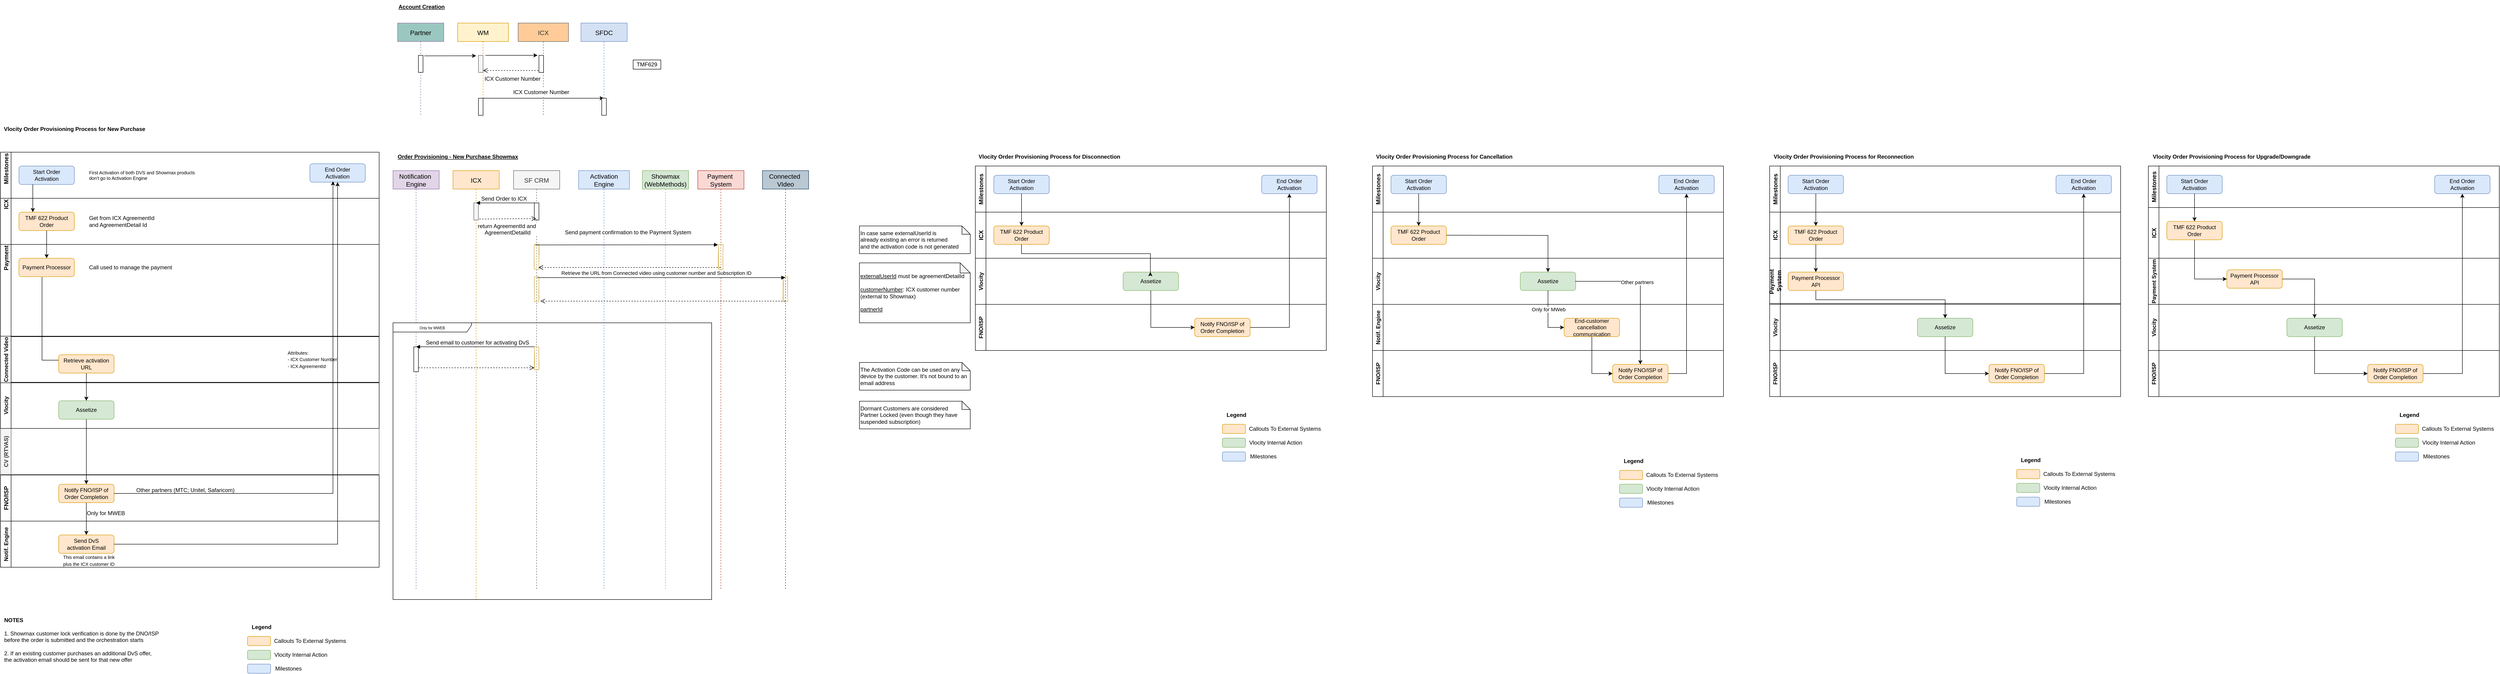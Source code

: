 <mxfile version="24.2.5" type="github">
  <diagram id="Wt03A1QVqHS0TchT8up-" name="FNO/ISP">
    <mxGraphModel dx="1434" dy="1914" grid="1" gridSize="10" guides="1" tooltips="1" connect="1" arrows="1" fold="1" page="1" pageScale="1" pageWidth="850" pageHeight="1100" math="0" shadow="0">
      <root>
        <mxCell id="0" />
        <mxCell id="1" parent="0" />
        <mxCell id="ImYPXqdBey5uovIYEP7U-185" value="Notification &#xa;Engine" style="shape=umlLifeline;perimeter=lifelinePerimeter;container=1;collapsible=0;recursiveResize=0;rounded=0;shadow=0;strokeWidth=1;fontSize=14;fillColor=#e1d5e7;strokeColor=#9673a6;" parent="1" vertex="1">
          <mxGeometry x="930" y="150" width="100" height="910" as="geometry" />
        </mxCell>
        <mxCell id="ImYPXqdBey5uovIYEP7U-186" value="" style="points=[];perimeter=orthogonalPerimeter;rounded=0;shadow=0;strokeWidth=1;fontSize=14;fillColor=default;strokeColor=default;sketch=0;" parent="ImYPXqdBey5uovIYEP7U-185" vertex="1">
          <mxGeometry x="45" y="382" width="10" height="54" as="geometry" />
        </mxCell>
        <mxCell id="ImYPXqdBey5uovIYEP7U-188" value="CV (RTVAS)" style="swimlane;horizontal=0;fillColor=#f5f5f5;strokeColor=#666666;fontColor=#333333;" parent="1" vertex="1">
          <mxGeometry x="80" y="709" width="820" height="100" as="geometry" />
        </mxCell>
        <mxCell id="ImYPXqdBey5uovIYEP7U-255" value="Vlocity" style="swimlane;horizontal=0;container=0;" parent="ImYPXqdBey5uovIYEP7U-188" vertex="1">
          <mxGeometry y="-100" width="820" height="100" as="geometry" />
        </mxCell>
        <mxCell id="ImYPXqdBey5uovIYEP7U-197" value="&lt;div style=&quot;font-size: 12px&quot; align=&quot;left&quot;&gt;&lt;font style=&quot;font-size: 12px&quot;&gt;&lt;b&gt;NOTES&lt;/b&gt;&lt;/font&gt;&lt;/div&gt;&lt;div style=&quot;font-size: 12px&quot; align=&quot;left&quot;&gt;&lt;font style=&quot;font-size: 12px&quot;&gt;&lt;br&gt;&lt;/font&gt;&lt;/div&gt;&lt;div style=&quot;font-size: 12px&quot; align=&quot;left&quot;&gt;&lt;font style=&quot;font-size: 12px&quot;&gt;1. Showmax customer lock verification is done by the DNO/ISP&lt;/font&gt;&lt;/div&gt;&lt;div style=&quot;font-size: 12px&quot; align=&quot;left&quot;&gt;&lt;span style=&quot;text-align: center&quot;&gt;before the order is submitted and the orchestration starts&lt;/span&gt;&lt;/div&gt;&lt;div style=&quot;font-size: 12px&quot; align=&quot;left&quot;&gt;&lt;span style=&quot;text-align: center&quot;&gt;&lt;br&gt;&lt;/span&gt;&lt;/div&gt;&lt;div style=&quot;font-size: 12px&quot; align=&quot;left&quot;&gt;&lt;span style=&quot;text-align: center&quot;&gt;2. If an existing customer purchases an additional DvS offer,&amp;nbsp;&lt;/span&gt;&lt;/div&gt;&lt;div style=&quot;font-size: 12px&quot; align=&quot;left&quot;&gt;&lt;span style=&quot;text-align: center&quot;&gt;the activation email should be sent for that new offer&lt;/span&gt;&lt;/div&gt;&lt;div style=&quot;font-size: 12px&quot; align=&quot;left&quot;&gt;&lt;font style=&quot;font-size: 12px&quot;&gt;&lt;br&gt;&lt;/font&gt;&lt;/div&gt;" style="text;html=1;resizable=0;autosize=1;align=center;verticalAlign=middle;points=[];fillColor=none;strokeColor=none;rounded=0;dashed=1;fontSize=10;" parent="1" vertex="1">
          <mxGeometry x="80" y="1125" width="350" height="100" as="geometry" />
        </mxCell>
        <mxCell id="ImYPXqdBey5uovIYEP7U-198" value="" style="group" parent="1" connectable="0" vertex="1">
          <mxGeometry x="615" y="1130" width="225" height="110" as="geometry" />
        </mxCell>
        <mxCell id="ImYPXqdBey5uovIYEP7U-199" value="" style="group" parent="ImYPXqdBey5uovIYEP7U-198" connectable="0" vertex="1">
          <mxGeometry width="225" height="80" as="geometry" />
        </mxCell>
        <mxCell id="ImYPXqdBey5uovIYEP7U-200" value="" style="group" parent="ImYPXqdBey5uovIYEP7U-199" connectable="0" vertex="1">
          <mxGeometry y="30" width="225" height="50" as="geometry" />
        </mxCell>
        <mxCell id="ImYPXqdBey5uovIYEP7U-201" value="" style="rounded=1;whiteSpace=wrap;html=1;fillColor=#ffe6cc;strokeColor=#d79b00;" parent="ImYPXqdBey5uovIYEP7U-200" vertex="1">
          <mxGeometry width="50" height="20" as="geometry" />
        </mxCell>
        <mxCell id="ImYPXqdBey5uovIYEP7U-202" value="Callouts To External Systems" style="text;html=1;align=center;verticalAlign=middle;resizable=0;points=[];autosize=1;strokeColor=none;" parent="ImYPXqdBey5uovIYEP7U-200" vertex="1">
          <mxGeometry x="50" width="170" height="20" as="geometry" />
        </mxCell>
        <mxCell id="ImYPXqdBey5uovIYEP7U-203" value="" style="rounded=1;whiteSpace=wrap;html=1;fillColor=#d5e8d4;strokeColor=#82b366;" parent="ImYPXqdBey5uovIYEP7U-200" vertex="1">
          <mxGeometry y="30" width="50" height="20" as="geometry" />
        </mxCell>
        <mxCell id="ImYPXqdBey5uovIYEP7U-204" value="Vlocity Internal Action" style="text;html=1;align=center;verticalAlign=middle;resizable=0;points=[];autosize=1;strokeColor=none;" parent="ImYPXqdBey5uovIYEP7U-200" vertex="1">
          <mxGeometry x="50" y="30" width="130" height="20" as="geometry" />
        </mxCell>
        <mxCell id="ImYPXqdBey5uovIYEP7U-205" value="&lt;b&gt;Legend&lt;/b&gt;" style="text;html=1;align=center;verticalAlign=middle;resizable=0;points=[];autosize=1;strokeColor=none;" parent="ImYPXqdBey5uovIYEP7U-199" vertex="1">
          <mxGeometry width="60" height="20" as="geometry" />
        </mxCell>
        <mxCell id="ImYPXqdBey5uovIYEP7U-206" value="" style="rounded=1;whiteSpace=wrap;html=1;fillColor=#dae8fc;strokeColor=#6c8ebf;" parent="ImYPXqdBey5uovIYEP7U-198" vertex="1">
          <mxGeometry y="90" width="50" height="20" as="geometry" />
        </mxCell>
        <mxCell id="ImYPXqdBey5uovIYEP7U-207" value="Milestones" style="text;html=1;align=left;verticalAlign=middle;resizable=0;points=[];autosize=1;strokeColor=none;" parent="ImYPXqdBey5uovIYEP7U-198" vertex="1">
          <mxGeometry x="57.5" y="90" width="70" height="20" as="geometry" />
        </mxCell>
        <mxCell id="ImYPXqdBey5uovIYEP7U-208" value="&lt;b&gt;Vlocity Order Provisioning Process&lt;/b&gt; &lt;b&gt;for New Purchase&lt;/b&gt;" style="text;html=1;align=center;verticalAlign=middle;resizable=0;points=[];autosize=1;strokeColor=none;" parent="1" vertex="1">
          <mxGeometry x="80" y="50" width="320" height="20" as="geometry" />
        </mxCell>
        <mxCell id="ImYPXqdBey5uovIYEP7U-209" value="Milestones" style="swimlane;horizontal=0;fontSize=13;align=right;" parent="1" vertex="1">
          <mxGeometry x="80" y="110" width="820" height="400" as="geometry">
            <mxRectangle x="40" y="40" width="30" height="90" as="alternateBounds" />
          </mxGeometry>
        </mxCell>
        <mxCell id="ImYPXqdBey5uovIYEP7U-210" value="Start Order &lt;br&gt;Activation" style="rounded=1;whiteSpace=wrap;html=1;fillColor=#dae8fc;strokeColor=#6c8ebf;" parent="ImYPXqdBey5uovIYEP7U-209" vertex="1">
          <mxGeometry x="40" y="30" width="120" height="40" as="geometry" />
        </mxCell>
        <mxCell id="ImYPXqdBey5uovIYEP7U-211" value="End Order &lt;br&gt;Activation" style="rounded=1;whiteSpace=wrap;html=1;fillColor=#dae8fc;strokeColor=#6c8ebf;" parent="ImYPXqdBey5uovIYEP7U-209" vertex="1">
          <mxGeometry x="670" y="25" width="120" height="40" as="geometry" />
        </mxCell>
        <mxCell id="ImYPXqdBey5uovIYEP7U-212" value="&lt;div&gt;First Activation of both DVS and Showmax products&amp;nbsp;&lt;/div&gt;&lt;div&gt;don&#39;t go to Activation Engine&lt;/div&gt;" style="text;html=1;resizable=0;autosize=1;align=left;verticalAlign=middle;points=[];fillColor=none;strokeColor=none;rounded=0;fontSize=10;" parent="ImYPXqdBey5uovIYEP7U-209" vertex="1">
          <mxGeometry x="190" y="35" width="250" height="30" as="geometry" />
        </mxCell>
        <mxCell id="ImYPXqdBey5uovIYEP7U-192" value="ICX" style="swimlane;horizontal=0;fontSize=13;align=right;" parent="ImYPXqdBey5uovIYEP7U-209" vertex="1">
          <mxGeometry y="100" width="820" height="300" as="geometry">
            <mxRectangle x="40" y="40" width="30" height="90" as="alternateBounds" />
          </mxGeometry>
        </mxCell>
        <mxCell id="D_8uV8o0fvDKdxCETtGj-4" style="edgeStyle=orthogonalEdgeStyle;rounded=0;orthogonalLoop=1;jettySize=auto;html=1;exitX=0.5;exitY=1;exitDx=0;exitDy=0;entryX=0.5;entryY=0;entryDx=0;entryDy=0;" edge="1" parent="ImYPXqdBey5uovIYEP7U-192" source="ImYPXqdBey5uovIYEP7U-193" target="D_8uV8o0fvDKdxCETtGj-2">
          <mxGeometry relative="1" as="geometry" />
        </mxCell>
        <mxCell id="ImYPXqdBey5uovIYEP7U-193" value="TMF 622 Product Order" style="rounded=1;whiteSpace=wrap;html=1;fillColor=#ffe6cc;strokeColor=#d79b00;" parent="ImYPXqdBey5uovIYEP7U-192" vertex="1">
          <mxGeometry x="40" y="30" width="120" height="40" as="geometry" />
        </mxCell>
        <mxCell id="ImYPXqdBey5uovIYEP7U-194" value="Get from ICX AgreementId&lt;br&gt;and AgreementDetail Id&lt;br&gt;" style="text;html=1;align=left;verticalAlign=middle;resizable=0;points=[];autosize=1;strokeColor=none;fillColor=none;" parent="ImYPXqdBey5uovIYEP7U-192" vertex="1">
          <mxGeometry x="190" y="35" width="160" height="30" as="geometry" />
        </mxCell>
        <mxCell id="D_8uV8o0fvDKdxCETtGj-1" value="Payment" style="swimlane;horizontal=0;fontSize=13;align=right;" vertex="1" parent="ImYPXqdBey5uovIYEP7U-192">
          <mxGeometry y="100" width="820" height="200" as="geometry">
            <mxRectangle x="40" y="40" width="30" height="90" as="alternateBounds" />
          </mxGeometry>
        </mxCell>
        <mxCell id="D_8uV8o0fvDKdxCETtGj-2" value="Payment Processor" style="rounded=1;whiteSpace=wrap;html=1;fillColor=#ffe6cc;strokeColor=#d79b00;" vertex="1" parent="D_8uV8o0fvDKdxCETtGj-1">
          <mxGeometry x="40" y="30" width="120" height="40" as="geometry" />
        </mxCell>
        <mxCell id="D_8uV8o0fvDKdxCETtGj-3" value="Call used to manage the payment&amp;nbsp;" style="text;html=1;align=left;verticalAlign=middle;resizable=0;points=[];autosize=1;strokeColor=none;fillColor=none;" vertex="1" parent="D_8uV8o0fvDKdxCETtGj-1">
          <mxGeometry x="190" y="35" width="210" height="30" as="geometry" />
        </mxCell>
        <mxCell id="ImYPXqdBey5uovIYEP7U-248" style="edgeStyle=orthogonalEdgeStyle;rounded=0;orthogonalLoop=1;jettySize=auto;html=1;exitX=0.25;exitY=1;exitDx=0;exitDy=0;entryX=0.25;entryY=0;entryDx=0;entryDy=0;" parent="ImYPXqdBey5uovIYEP7U-209" source="ImYPXqdBey5uovIYEP7U-210" target="ImYPXqdBey5uovIYEP7U-193" edge="1">
          <mxGeometry relative="1" as="geometry">
            <mxPoint x="100" y="350" as="targetPoint" />
            <mxPoint x="100" y="170" as="sourcePoint" />
          </mxGeometry>
        </mxCell>
        <mxCell id="ImYPXqdBey5uovIYEP7U-213" value="ICX" style="shape=umlLifeline;perimeter=lifelinePerimeter;container=1;collapsible=0;recursiveResize=0;rounded=0;shadow=0;strokeWidth=1;fontSize=14;fillColor=#ffe6cc;strokeColor=#d79b00;" parent="1" vertex="1">
          <mxGeometry x="1060" y="150" width="100" height="930" as="geometry" />
        </mxCell>
        <mxCell id="D_8uV8o0fvDKdxCETtGj-38" value="&lt;font style=&quot;font-size: 8px;&quot;&gt;Only for MWEB&lt;/font&gt;" style="shape=umlFrame;whiteSpace=wrap;html=1;width=170;height=20;" vertex="1" parent="ImYPXqdBey5uovIYEP7U-213">
          <mxGeometry x="-130" y="330" width="690" height="600" as="geometry" />
        </mxCell>
        <mxCell id="ImYPXqdBey5uovIYEP7U-223" value="&lt;b&gt;&lt;u&gt;Order Provisioning - New Purchase Showmax&lt;/u&gt;&lt;/b&gt;" style="text;html=1;align=center;verticalAlign=middle;resizable=0;points=[];autosize=1;strokeColor=none;fillColor=none;" parent="1" vertex="1">
          <mxGeometry x="930" y="110" width="280" height="20" as="geometry" />
        </mxCell>
        <mxCell id="ImYPXqdBey5uovIYEP7U-224" value="SF CRM" style="shape=umlLifeline;perimeter=lifelinePerimeter;container=1;collapsible=0;recursiveResize=0;rounded=0;shadow=0;strokeWidth=1;fontSize=14;fillColor=#f5f5f5;strokeColor=#666666;fontColor=#333333;" parent="1" vertex="1">
          <mxGeometry x="1191" y="150" width="100" height="910" as="geometry" />
        </mxCell>
        <mxCell id="ImYPXqdBey5uovIYEP7U-227" value="" style="points=[];perimeter=orthogonalPerimeter;rounded=0;shadow=0;strokeWidth=1;fontSize=14;fillColor=#f5f5f5;strokeColor=#666666;fontColor=#333333;" parent="ImYPXqdBey5uovIYEP7U-224" vertex="1">
          <mxGeometry x="-86" y="70" width="10" height="37" as="geometry" />
        </mxCell>
        <mxCell id="ImYPXqdBey5uovIYEP7U-228" value="" style="points=[];perimeter=orthogonalPerimeter;rounded=0;shadow=0;strokeWidth=1;fontSize=14;" parent="ImYPXqdBey5uovIYEP7U-224" vertex="1">
          <mxGeometry x="45" y="70" width="10" height="37" as="geometry" />
        </mxCell>
        <mxCell id="ImYPXqdBey5uovIYEP7U-229" value="Send Order to ICX" style="verticalAlign=bottom;endArrow=block;shadow=0;strokeWidth=1;fontSize=12;exitX=0.5;exitY=0;exitDx=0;exitDy=0;exitPerimeter=0;" parent="ImYPXqdBey5uovIYEP7U-224" source="ImYPXqdBey5uovIYEP7U-228" edge="1">
          <mxGeometry x="0.078" relative="1" as="geometry">
            <mxPoint x="-1112" y="553" as="sourcePoint" />
            <mxPoint x="-81" y="70" as="targetPoint" />
            <mxPoint as="offset" />
          </mxGeometry>
        </mxCell>
        <mxCell id="ImYPXqdBey5uovIYEP7U-230" value="return AgreementId and &#xa;AgreementDetailId" style="verticalAlign=bottom;endArrow=open;dashed=1;endSize=8;shadow=0;strokeWidth=1;fontSize=12;exitX=1.2;exitY=0.944;exitDx=0;exitDy=0;exitPerimeter=0;" parent="ImYPXqdBey5uovIYEP7U-224" source="ImYPXqdBey5uovIYEP7U-227" edge="1">
          <mxGeometry x="-0.009" y="-39" relative="1" as="geometry">
            <mxPoint x="49" y="104" as="targetPoint" />
            <mxPoint x="-1052" y="573" as="sourcePoint" />
            <mxPoint as="offset" />
          </mxGeometry>
        </mxCell>
        <mxCell id="ImYPXqdBey5uovIYEP7U-231" value="" style="points=[];perimeter=orthogonalPerimeter;rounded=0;shadow=0;strokeWidth=1;fontSize=14;sketch=1;fillColor=#fff2cc;strokeColor=#d6b656;" parent="ImYPXqdBey5uovIYEP7U-224" vertex="1">
          <mxGeometry x="45" y="382" width="10" height="50" as="geometry" />
        </mxCell>
        <mxCell id="D_8uV8o0fvDKdxCETtGj-20" value="" style="points=[];perimeter=orthogonalPerimeter;rounded=0;shadow=0;strokeWidth=1;fontSize=14;fillColor=#fff2cc;strokeColor=#d6b656;sketch=1;" vertex="1" parent="ImYPXqdBey5uovIYEP7U-224">
          <mxGeometry x="45" y="160" width="10" height="54" as="geometry" />
        </mxCell>
        <mxCell id="D_8uV8o0fvDKdxCETtGj-23" value="" style="points=[];perimeter=orthogonalPerimeter;rounded=0;shadow=0;strokeWidth=1;fontSize=14;fillColor=#fff2cc;strokeColor=#d6b656;sketch=1;" vertex="1" parent="ImYPXqdBey5uovIYEP7U-224">
          <mxGeometry x="45" y="230" width="10" height="54" as="geometry" />
        </mxCell>
        <mxCell id="ImYPXqdBey5uovIYEP7U-235" value="Showmax &#xa;(WebMethods)" style="shape=umlLifeline;perimeter=lifelinePerimeter;container=1;collapsible=0;recursiveResize=0;rounded=0;shadow=0;strokeWidth=1;fontSize=14;fillColor=#d5e8d4;strokeColor=#82b366;" parent="1" vertex="1">
          <mxGeometry x="1470" y="150" width="100" height="910" as="geometry" />
        </mxCell>
        <mxCell id="ImYPXqdBey5uovIYEP7U-242" value="&lt;span&gt;Dormant Customers are considered &lt;br&gt;Partner Locked&amp;nbsp;&lt;/span&gt;&lt;span&gt;(even though they have suspended subscription)&lt;/span&gt;" style="shape=note;whiteSpace=wrap;html=1;backgroundOutline=1;darkOpacity=0.05;fontSize=12;align=left;size=18;" parent="1" vertex="1">
          <mxGeometry x="1940" y="650" width="240" height="60" as="geometry" />
        </mxCell>
        <mxCell id="ImYPXqdBey5uovIYEP7U-243" value="The Activation Code can be used on any &lt;br&gt;device by the customer. It&#39;s not bound to an email address" style="shape=note;whiteSpace=wrap;html=1;backgroundOutline=1;darkOpacity=0.05;fontSize=12;align=left;size=18;" parent="1" vertex="1">
          <mxGeometry x="1940" y="566" width="240" height="60" as="geometry" />
        </mxCell>
        <mxCell id="ImYPXqdBey5uovIYEP7U-244" value="In case same externalUserId is &lt;br&gt;already existing an error is returned &lt;br&gt;and the activation code is not generated" style="shape=note;whiteSpace=wrap;html=1;backgroundOutline=1;darkOpacity=0.05;fontSize=12;align=left;size=18;" parent="1" vertex="1">
          <mxGeometry x="1940" y="270" width="240" height="60" as="geometry" />
        </mxCell>
        <mxCell id="ImYPXqdBey5uovIYEP7U-245" value="&lt;div&gt;&lt;u&gt;externalUserId&lt;/u&gt;&amp;nbsp;must be agreementDetailId&lt;/div&gt;&lt;span style=&quot;text-align: center&quot;&gt;&lt;div style=&quot;text-align: left&quot;&gt;&lt;br&gt;&lt;/div&gt;&lt;div style=&quot;text-align: left&quot;&gt;&lt;u&gt;customerNumber&lt;/u&gt;: ICX customer number (external to Showmax)&lt;/div&gt;&lt;div style=&quot;text-align: left&quot;&gt;&lt;br&gt;&lt;/div&gt;&lt;/span&gt;&lt;span style=&quot;text-align: center&quot;&gt;&lt;div style=&quot;text-align: left&quot;&gt;&lt;u&gt;partnerId&lt;/u&gt;&lt;/div&gt;&lt;/span&gt;" style="shape=note;whiteSpace=wrap;html=1;backgroundOutline=1;darkOpacity=0.05;fontSize=12;align=left;size=22;" parent="1" vertex="1">
          <mxGeometry x="1940" y="350" width="240" height="130" as="geometry" />
        </mxCell>
        <mxCell id="ImYPXqdBey5uovIYEP7U-246" value="Activation &#xa;Engine" style="shape=umlLifeline;perimeter=lifelinePerimeter;container=1;collapsible=0;recursiveResize=0;rounded=0;shadow=0;strokeWidth=1;fontSize=14;fillColor=#dae8fc;strokeColor=#6c8ebf;" parent="1" vertex="1">
          <mxGeometry x="1332" y="150" width="110" height="910" as="geometry" />
        </mxCell>
        <mxCell id="ImYPXqdBey5uovIYEP7U-249" value="" style="verticalAlign=bottom;endArrow=open;dashed=1;endSize=8;shadow=0;strokeWidth=1;fontSize=12;exitX=1;exitY=0.843;exitDx=0;exitDy=0;exitPerimeter=0;" parent="1" source="ImYPXqdBey5uovIYEP7U-186" target="ImYPXqdBey5uovIYEP7U-231" edge="1">
          <mxGeometry x="-0.009" y="-39" relative="1" as="geometry">
            <mxPoint x="1241.5" y="569.996" as="targetPoint" />
            <mxPoint x="990" y="570" as="sourcePoint" />
            <mxPoint as="offset" />
          </mxGeometry>
        </mxCell>
        <mxCell id="ImYPXqdBey5uovIYEP7U-250" value="Send email to customer for activating DvS" style="verticalAlign=bottom;endArrow=block;shadow=0;strokeWidth=1;fontSize=12;" parent="1" source="ImYPXqdBey5uovIYEP7U-231" edge="1">
          <mxGeometry x="-0.038" relative="1" as="geometry">
            <mxPoint x="1361" y="597" as="sourcePoint" />
            <mxPoint x="980" y="532" as="targetPoint" />
            <mxPoint as="offset" />
          </mxGeometry>
        </mxCell>
        <mxCell id="ImYPXqdBey5uovIYEP7U-253" value="FNO/ISP" style="swimlane;horizontal=0;fontSize=13;" parent="1" vertex="1">
          <mxGeometry x="80" y="810" width="820" height="100" as="geometry">
            <mxRectangle x="40" y="40" width="30" height="90" as="alternateBounds" />
          </mxGeometry>
        </mxCell>
        <mxCell id="ImYPXqdBey5uovIYEP7U-254" value="Notify FNO/ISP of Order Completion" style="rounded=1;whiteSpace=wrap;html=1;fillColor=#ffe6cc;strokeColor=#d79b00;" parent="ImYPXqdBey5uovIYEP7U-253" vertex="1">
          <mxGeometry x="126" y="20" width="120" height="40" as="geometry" />
        </mxCell>
        <mxCell id="D_8uV8o0fvDKdxCETtGj-40" value="&lt;h1 style=&quot;margin-top: 0px;&quot;&gt;&lt;font style=&quot;font-size: 12px; font-weight: normal;&quot;&gt;Only for MWEB&lt;/font&gt;&lt;/h1&gt;" style="text;html=1;whiteSpace=wrap;overflow=hidden;rounded=0;" vertex="1" parent="ImYPXqdBey5uovIYEP7U-253">
          <mxGeometry x="185" y="57.5" width="160" height="30" as="geometry" />
        </mxCell>
        <mxCell id="ImYPXqdBey5uovIYEP7U-261" style="edgeStyle=orthogonalEdgeStyle;rounded=0;orthogonalLoop=1;jettySize=auto;html=1;entryX=0.5;entryY=0;entryDx=0;entryDy=0;" parent="1" target="D_8uV8o0fvDKdxCETtGj-6" edge="1">
          <mxGeometry relative="1" as="geometry">
            <mxPoint x="170" y="381" as="sourcePoint" />
            <mxPoint x="240" y="560" as="targetPoint" />
            <Array as="points">
              <mxPoint x="170" y="561" />
              <mxPoint x="266" y="561" />
            </Array>
          </mxGeometry>
        </mxCell>
        <mxCell id="ImYPXqdBey5uovIYEP7U-262" value="Notif. Engine" style="swimlane;horizontal=0;" parent="1" vertex="1">
          <mxGeometry x="80" y="910" width="820" height="100" as="geometry" />
        </mxCell>
        <mxCell id="ImYPXqdBey5uovIYEP7U-263" value="Send DvS &lt;br&gt;activation Email" style="rounded=1;whiteSpace=wrap;html=1;fillColor=#ffe6cc;strokeColor=#d79b00;sketch=0;" parent="ImYPXqdBey5uovIYEP7U-262" vertex="1">
          <mxGeometry x="126" y="30" width="120" height="40" as="geometry" />
        </mxCell>
        <mxCell id="ImYPXqdBey5uovIYEP7U-265" value="&lt;span style=&quot;font-size: 10px ; text-align: left&quot;&gt;This email contains a link &lt;br&gt;plus the ICX customer ID&lt;/span&gt;" style="text;html=1;align=center;verticalAlign=middle;resizable=0;points=[];autosize=1;strokeColor=none;fillColor=none;" parent="ImYPXqdBey5uovIYEP7U-262" vertex="1">
          <mxGeometry x="126" y="70" width="130" height="30" as="geometry" />
        </mxCell>
        <mxCell id="ImYPXqdBey5uovIYEP7U-268" style="edgeStyle=orthogonalEdgeStyle;rounded=0;orthogonalLoop=1;jettySize=auto;html=1;exitX=0.5;exitY=1;exitDx=0;exitDy=0;entryX=0.5;entryY=0;entryDx=0;entryDy=0;" parent="1" source="ImYPXqdBey5uovIYEP7U-256" target="ImYPXqdBey5uovIYEP7U-254" edge="1">
          <mxGeometry relative="1" as="geometry" />
        </mxCell>
        <mxCell id="ImYPXqdBey5uovIYEP7U-269" style="edgeStyle=orthogonalEdgeStyle;rounded=0;orthogonalLoop=1;jettySize=auto;html=1;exitX=0.5;exitY=1;exitDx=0;exitDy=0;entryX=0.5;entryY=0;entryDx=0;entryDy=0;" parent="1" source="ImYPXqdBey5uovIYEP7U-254" target="ImYPXqdBey5uovIYEP7U-263" edge="1">
          <mxGeometry relative="1" as="geometry" />
        </mxCell>
        <mxCell id="ImYPXqdBey5uovIYEP7U-271" style="edgeStyle=orthogonalEdgeStyle;rounded=0;orthogonalLoop=1;jettySize=auto;html=1;entryX=0.5;entryY=1;entryDx=0;entryDy=0;exitX=1;exitY=0.5;exitDx=0;exitDy=0;" parent="1" source="ImYPXqdBey5uovIYEP7U-263" target="ImYPXqdBey5uovIYEP7U-211" edge="1">
          <mxGeometry relative="1" as="geometry">
            <mxPoint x="510" y="960" as="sourcePoint" />
          </mxGeometry>
        </mxCell>
        <mxCell id="ImYPXqdBey5uovIYEP7U-273" style="edgeStyle=orthogonalEdgeStyle;rounded=0;orthogonalLoop=1;jettySize=auto;html=1;exitX=1;exitY=0.5;exitDx=0;exitDy=0;entryX=0.5;entryY=1;entryDx=0;entryDy=0;" parent="1" source="ImYPXqdBey5uovIYEP7U-284" target="ImYPXqdBey5uovIYEP7U-299" edge="1">
          <mxGeometry relative="1" as="geometry">
            <mxPoint x="2301" y="410" as="sourcePoint" />
            <mxPoint x="2861" y="860" as="targetPoint" />
          </mxGeometry>
        </mxCell>
        <mxCell id="ImYPXqdBey5uovIYEP7U-279" value="ICX" style="swimlane;horizontal=0;fontSize=13;" parent="1" vertex="1">
          <mxGeometry x="2191" y="240" width="760" height="100" as="geometry">
            <mxRectangle x="40" y="40" width="30" height="90" as="alternateBounds" />
          </mxGeometry>
        </mxCell>
        <mxCell id="ImYPXqdBey5uovIYEP7U-280" value="TMF 622 Product Order" style="rounded=1;whiteSpace=wrap;html=1;fillColor=#ffe6cc;strokeColor=#d79b00;" parent="ImYPXqdBey5uovIYEP7U-279" vertex="1">
          <mxGeometry x="40" y="30" width="120" height="40" as="geometry" />
        </mxCell>
        <mxCell id="ImYPXqdBey5uovIYEP7U-281" value="Vlocity" style="swimlane;horizontal=0;" parent="1" vertex="1">
          <mxGeometry x="2191" y="340" width="760" height="100" as="geometry" />
        </mxCell>
        <mxCell id="ImYPXqdBey5uovIYEP7U-282" value="Assetize" style="rounded=1;whiteSpace=wrap;html=1;fillColor=#d5e8d4;strokeColor=#82b366;" parent="ImYPXqdBey5uovIYEP7U-281" vertex="1">
          <mxGeometry x="320" y="30" width="120" height="40" as="geometry" />
        </mxCell>
        <mxCell id="ImYPXqdBey5uovIYEP7U-283" value="FNO/ISP" style="swimlane;horizontal=0;" parent="ImYPXqdBey5uovIYEP7U-281" vertex="1">
          <mxGeometry y="100" width="760" height="100" as="geometry" />
        </mxCell>
        <mxCell id="ImYPXqdBey5uovIYEP7U-284" value="Notify FNO/ISP of Order Completion" style="rounded=1;whiteSpace=wrap;html=1;fillColor=#ffe6cc;strokeColor=#d79b00;" parent="ImYPXqdBey5uovIYEP7U-283" vertex="1">
          <mxGeometry x="475" y="30" width="120" height="40" as="geometry" />
        </mxCell>
        <mxCell id="ImYPXqdBey5uovIYEP7U-285" style="edgeStyle=orthogonalEdgeStyle;rounded=0;orthogonalLoop=1;jettySize=auto;html=1;exitX=0.5;exitY=1;exitDx=0;exitDy=0;entryX=0;entryY=0.5;entryDx=0;entryDy=0;" parent="ImYPXqdBey5uovIYEP7U-281" source="ImYPXqdBey5uovIYEP7U-282" target="ImYPXqdBey5uovIYEP7U-284" edge="1">
          <mxGeometry relative="1" as="geometry">
            <mxPoint x="260" y="20" as="sourcePoint" />
            <mxPoint x="320" y="150" as="targetPoint" />
          </mxGeometry>
        </mxCell>
        <mxCell id="ImYPXqdBey5uovIYEP7U-287" value="" style="group" parent="1" connectable="0" vertex="1">
          <mxGeometry x="2726" y="670" width="225" height="110" as="geometry" />
        </mxCell>
        <mxCell id="ImYPXqdBey5uovIYEP7U-288" value="" style="group" parent="ImYPXqdBey5uovIYEP7U-287" connectable="0" vertex="1">
          <mxGeometry width="225" height="80" as="geometry" />
        </mxCell>
        <mxCell id="ImYPXqdBey5uovIYEP7U-289" value="" style="group" parent="ImYPXqdBey5uovIYEP7U-288" connectable="0" vertex="1">
          <mxGeometry y="30" width="225" height="50" as="geometry" />
        </mxCell>
        <mxCell id="ImYPXqdBey5uovIYEP7U-290" value="" style="rounded=1;whiteSpace=wrap;html=1;fillColor=#ffe6cc;strokeColor=#d79b00;" parent="ImYPXqdBey5uovIYEP7U-289" vertex="1">
          <mxGeometry width="50" height="20" as="geometry" />
        </mxCell>
        <mxCell id="ImYPXqdBey5uovIYEP7U-291" value="Callouts To External Systems" style="text;html=1;align=center;verticalAlign=middle;resizable=0;points=[];autosize=1;strokeColor=none;" parent="ImYPXqdBey5uovIYEP7U-289" vertex="1">
          <mxGeometry x="50" width="170" height="20" as="geometry" />
        </mxCell>
        <mxCell id="ImYPXqdBey5uovIYEP7U-292" value="" style="rounded=1;whiteSpace=wrap;html=1;fillColor=#d5e8d4;strokeColor=#82b366;" parent="ImYPXqdBey5uovIYEP7U-289" vertex="1">
          <mxGeometry y="30" width="50" height="20" as="geometry" />
        </mxCell>
        <mxCell id="ImYPXqdBey5uovIYEP7U-293" value="Vlocity Internal Action" style="text;html=1;align=center;verticalAlign=middle;resizable=0;points=[];autosize=1;strokeColor=none;" parent="ImYPXqdBey5uovIYEP7U-289" vertex="1">
          <mxGeometry x="50" y="30" width="130" height="20" as="geometry" />
        </mxCell>
        <mxCell id="ImYPXqdBey5uovIYEP7U-294" value="&lt;b&gt;Legend&lt;/b&gt;" style="text;html=1;align=center;verticalAlign=middle;resizable=0;points=[];autosize=1;strokeColor=none;" parent="ImYPXqdBey5uovIYEP7U-288" vertex="1">
          <mxGeometry width="60" height="20" as="geometry" />
        </mxCell>
        <mxCell id="ImYPXqdBey5uovIYEP7U-295" value="" style="rounded=1;whiteSpace=wrap;html=1;fillColor=#dae8fc;strokeColor=#6c8ebf;" parent="ImYPXqdBey5uovIYEP7U-287" vertex="1">
          <mxGeometry y="90" width="50" height="20" as="geometry" />
        </mxCell>
        <mxCell id="ImYPXqdBey5uovIYEP7U-296" value="Milestones" style="text;html=1;align=left;verticalAlign=middle;resizable=0;points=[];autosize=1;strokeColor=none;" parent="ImYPXqdBey5uovIYEP7U-287" vertex="1">
          <mxGeometry x="57.5" y="90" width="70" height="20" as="geometry" />
        </mxCell>
        <mxCell id="ImYPXqdBey5uovIYEP7U-297" value="Milestones" style="swimlane;horizontal=0;fontSize=13;" parent="1" vertex="1">
          <mxGeometry x="2191" y="140" width="760" height="100" as="geometry">
            <mxRectangle x="40" y="40" width="30" height="90" as="alternateBounds" />
          </mxGeometry>
        </mxCell>
        <mxCell id="ImYPXqdBey5uovIYEP7U-298" value="Start Order &lt;br&gt;Activation" style="rounded=1;whiteSpace=wrap;html=1;fillColor=#dae8fc;strokeColor=#6c8ebf;" parent="ImYPXqdBey5uovIYEP7U-297" vertex="1">
          <mxGeometry x="40" y="20" width="120" height="40" as="geometry" />
        </mxCell>
        <mxCell id="ImYPXqdBey5uovIYEP7U-299" value="End Order &lt;br&gt;Activation" style="rounded=1;whiteSpace=wrap;html=1;fillColor=#dae8fc;strokeColor=#6c8ebf;" parent="ImYPXqdBey5uovIYEP7U-297" vertex="1">
          <mxGeometry x="620" y="20" width="120" height="40" as="geometry" />
        </mxCell>
        <mxCell id="ImYPXqdBey5uovIYEP7U-300" value="&lt;b&gt;Vlocity Order Provisioning Process for Disconnection&lt;br&gt;&lt;/b&gt;" style="text;html=1;align=center;verticalAlign=middle;resizable=0;points=[];autosize=1;strokeColor=none;" parent="1" vertex="1">
          <mxGeometry x="2191" y="110" width="320" height="20" as="geometry" />
        </mxCell>
        <mxCell id="ImYPXqdBey5uovIYEP7U-301" style="edgeStyle=orthogonalEdgeStyle;rounded=0;orthogonalLoop=1;jettySize=auto;html=1;exitX=0.5;exitY=1;exitDx=0;exitDy=0;entryX=0.5;entryY=0;entryDx=0;entryDy=0;" parent="1" source="ImYPXqdBey5uovIYEP7U-298" target="ImYPXqdBey5uovIYEP7U-280" edge="1">
          <mxGeometry relative="1" as="geometry" />
        </mxCell>
        <mxCell id="ImYPXqdBey5uovIYEP7U-302" style="edgeStyle=orthogonalEdgeStyle;rounded=0;orthogonalLoop=1;jettySize=auto;html=1;exitX=0.5;exitY=1;exitDx=0;exitDy=0;" parent="1" source="ImYPXqdBey5uovIYEP7U-280" edge="1">
          <mxGeometry relative="1" as="geometry">
            <mxPoint x="2570" y="370" as="targetPoint" />
            <Array as="points">
              <mxPoint x="2291" y="330" />
              <mxPoint x="2570" y="330" />
              <mxPoint x="2570" y="371" />
            </Array>
          </mxGeometry>
        </mxCell>
        <mxCell id="ImYPXqdBey5uovIYEP7U-303" style="edgeStyle=orthogonalEdgeStyle;rounded=0;orthogonalLoop=1;jettySize=auto;html=1;exitX=1;exitY=0.5;exitDx=0;exitDy=0;entryX=0.5;entryY=1;entryDx=0;entryDy=0;" parent="1" source="ImYPXqdBey5uovIYEP7U-323" target="ImYPXqdBey5uovIYEP7U-317" edge="1">
          <mxGeometry relative="1" as="geometry">
            <mxPoint x="3161" y="410" as="sourcePoint" />
            <mxPoint x="3721" y="860" as="targetPoint" />
          </mxGeometry>
        </mxCell>
        <mxCell id="ImYPXqdBey5uovIYEP7U-310" value="ICX" style="swimlane;horizontal=0;fontSize=13;" parent="1" vertex="1">
          <mxGeometry x="3051" y="240" width="760" height="400" as="geometry">
            <mxRectangle x="40" y="40" width="30" height="90" as="alternateBounds" />
          </mxGeometry>
        </mxCell>
        <mxCell id="ImYPXqdBey5uovIYEP7U-311" value="TMF 622 Product Order" style="rounded=1;whiteSpace=wrap;html=1;fillColor=#ffe6cc;strokeColor=#d79b00;" parent="ImYPXqdBey5uovIYEP7U-310" vertex="1">
          <mxGeometry x="40" y="30" width="120" height="40" as="geometry" />
        </mxCell>
        <mxCell id="ImYPXqdBey5uovIYEP7U-312" value="Vlocity" style="swimlane;horizontal=0;" parent="ImYPXqdBey5uovIYEP7U-310" vertex="1">
          <mxGeometry y="100" width="760" height="100" as="geometry" />
        </mxCell>
        <mxCell id="ImYPXqdBey5uovIYEP7U-313" value="Assetize" style="rounded=1;whiteSpace=wrap;html=1;fillColor=#d5e8d4;strokeColor=#82b366;" parent="ImYPXqdBey5uovIYEP7U-312" vertex="1">
          <mxGeometry x="320" y="30" width="120" height="40" as="geometry" />
        </mxCell>
        <mxCell id="ImYPXqdBey5uovIYEP7U-320" value="Notif. Engine" style="swimlane;horizontal=0;" parent="ImYPXqdBey5uovIYEP7U-310" vertex="1">
          <mxGeometry y="200" width="760" height="100" as="geometry" />
        </mxCell>
        <mxCell id="ImYPXqdBey5uovIYEP7U-321" value="End-customer cancellation communication" style="rounded=1;whiteSpace=wrap;html=1;fillColor=#ffe6cc;strokeColor=#d79b00;" parent="ImYPXqdBey5uovIYEP7U-320" vertex="1">
          <mxGeometry x="415" y="30" width="120" height="40" as="geometry" />
        </mxCell>
        <mxCell id="ImYPXqdBey5uovIYEP7U-322" value="FNO/ISP" style="swimlane;horizontal=0;" parent="ImYPXqdBey5uovIYEP7U-310" vertex="1">
          <mxGeometry y="300" width="760" height="100" as="geometry" />
        </mxCell>
        <mxCell id="ImYPXqdBey5uovIYEP7U-323" value="Notify FNO/ISP of Order Completion" style="rounded=1;whiteSpace=wrap;html=1;fillColor=#ffe6cc;strokeColor=#d79b00;" parent="ImYPXqdBey5uovIYEP7U-322" vertex="1">
          <mxGeometry x="520" y="30" width="120" height="40" as="geometry" />
        </mxCell>
        <mxCell id="ImYPXqdBey5uovIYEP7U-334" style="edgeStyle=orthogonalEdgeStyle;rounded=0;orthogonalLoop=1;jettySize=auto;html=1;exitX=0.5;exitY=1;exitDx=0;exitDy=0;entryX=0;entryY=0.5;entryDx=0;entryDy=0;fontSize=10;" parent="ImYPXqdBey5uovIYEP7U-310" source="ImYPXqdBey5uovIYEP7U-313" target="ImYPXqdBey5uovIYEP7U-321" edge="1">
          <mxGeometry relative="1" as="geometry" />
        </mxCell>
        <mxCell id="D_8uV8o0fvDKdxCETtGj-42" value="Only for MWeb" style="edgeLabel;html=1;align=center;verticalAlign=middle;resizable=0;points=[];" vertex="1" connectable="0" parent="ImYPXqdBey5uovIYEP7U-334">
          <mxGeometry x="-0.287" y="1" relative="1" as="geometry">
            <mxPoint as="offset" />
          </mxGeometry>
        </mxCell>
        <mxCell id="ImYPXqdBey5uovIYEP7U-335" style="edgeStyle=orthogonalEdgeStyle;rounded=0;orthogonalLoop=1;jettySize=auto;html=1;exitX=0.5;exitY=1;exitDx=0;exitDy=0;entryX=0;entryY=0.5;entryDx=0;entryDy=0;fontSize=10;" parent="ImYPXqdBey5uovIYEP7U-310" source="ImYPXqdBey5uovIYEP7U-321" target="ImYPXqdBey5uovIYEP7U-323" edge="1">
          <mxGeometry relative="1" as="geometry" />
        </mxCell>
        <mxCell id="ImYPXqdBey5uovIYEP7U-314" style="edgeStyle=orthogonalEdgeStyle;rounded=0;orthogonalLoop=1;jettySize=auto;html=1;exitX=0.5;exitY=1;exitDx=0;exitDy=0;entryX=0.5;entryY=0;entryDx=0;entryDy=0;" parent="ImYPXqdBey5uovIYEP7U-310" target="ImYPXqdBey5uovIYEP7U-313" edge="1">
          <mxGeometry relative="1" as="geometry">
            <mxPoint x="160" y="50" as="sourcePoint" />
            <mxPoint x="440" y="110" as="targetPoint" />
          </mxGeometry>
        </mxCell>
        <mxCell id="D_8uV8o0fvDKdxCETtGj-43" style="edgeStyle=orthogonalEdgeStyle;rounded=0;orthogonalLoop=1;jettySize=auto;html=1;entryX=0.5;entryY=0;entryDx=0;entryDy=0;" edge="1" parent="ImYPXqdBey5uovIYEP7U-310" target="ImYPXqdBey5uovIYEP7U-323">
          <mxGeometry relative="1" as="geometry">
            <mxPoint x="439" y="150" as="sourcePoint" />
            <Array as="points">
              <mxPoint x="580" y="150" />
            </Array>
          </mxGeometry>
        </mxCell>
        <mxCell id="D_8uV8o0fvDKdxCETtGj-44" value="Other partners" style="edgeLabel;html=1;align=center;verticalAlign=middle;resizable=0;points=[];" vertex="1" connectable="0" parent="D_8uV8o0fvDKdxCETtGj-43">
          <mxGeometry x="-0.164" y="-2" relative="1" as="geometry">
            <mxPoint as="offset" />
          </mxGeometry>
        </mxCell>
        <mxCell id="ImYPXqdBey5uovIYEP7U-315" value="Milestones" style="swimlane;horizontal=0;fontSize=13;" parent="1" vertex="1">
          <mxGeometry x="3051" y="140" width="760" height="100" as="geometry">
            <mxRectangle x="40" y="40" width="30" height="90" as="alternateBounds" />
          </mxGeometry>
        </mxCell>
        <mxCell id="ImYPXqdBey5uovIYEP7U-316" value="Start Order &lt;br&gt;Activation" style="rounded=1;whiteSpace=wrap;html=1;fillColor=#dae8fc;strokeColor=#6c8ebf;" parent="ImYPXqdBey5uovIYEP7U-315" vertex="1">
          <mxGeometry x="40" y="20" width="120" height="40" as="geometry" />
        </mxCell>
        <mxCell id="ImYPXqdBey5uovIYEP7U-317" value="End Order &lt;br&gt;Activation" style="rounded=1;whiteSpace=wrap;html=1;fillColor=#dae8fc;strokeColor=#6c8ebf;" parent="ImYPXqdBey5uovIYEP7U-315" vertex="1">
          <mxGeometry x="620" y="20" width="120" height="40" as="geometry" />
        </mxCell>
        <mxCell id="ImYPXqdBey5uovIYEP7U-318" value="&lt;b&gt;Vlocity Order Provisioning Process for Cancellation&lt;br&gt;&lt;/b&gt;" style="text;html=1;align=center;verticalAlign=middle;resizable=0;points=[];autosize=1;strokeColor=none;" parent="1" vertex="1">
          <mxGeometry x="3051" y="110" width="310" height="20" as="geometry" />
        </mxCell>
        <mxCell id="ImYPXqdBey5uovIYEP7U-319" style="edgeStyle=orthogonalEdgeStyle;rounded=0;orthogonalLoop=1;jettySize=auto;html=1;exitX=0.5;exitY=1;exitDx=0;exitDy=0;entryX=0.5;entryY=0;entryDx=0;entryDy=0;" parent="1" source="ImYPXqdBey5uovIYEP7U-316" target="ImYPXqdBey5uovIYEP7U-311" edge="1">
          <mxGeometry relative="1" as="geometry" />
        </mxCell>
        <mxCell id="ImYPXqdBey5uovIYEP7U-324" value="" style="group" parent="1" connectable="0" vertex="1">
          <mxGeometry x="3586" y="770" width="225" height="110" as="geometry" />
        </mxCell>
        <mxCell id="ImYPXqdBey5uovIYEP7U-325" value="" style="group" parent="ImYPXqdBey5uovIYEP7U-324" connectable="0" vertex="1">
          <mxGeometry width="225" height="80" as="geometry" />
        </mxCell>
        <mxCell id="ImYPXqdBey5uovIYEP7U-326" value="" style="group" parent="ImYPXqdBey5uovIYEP7U-325" connectable="0" vertex="1">
          <mxGeometry y="30" width="225" height="50" as="geometry" />
        </mxCell>
        <mxCell id="ImYPXqdBey5uovIYEP7U-327" value="" style="rounded=1;whiteSpace=wrap;html=1;fillColor=#ffe6cc;strokeColor=#d79b00;" parent="ImYPXqdBey5uovIYEP7U-326" vertex="1">
          <mxGeometry width="50" height="20" as="geometry" />
        </mxCell>
        <mxCell id="ImYPXqdBey5uovIYEP7U-328" value="Callouts To External Systems" style="text;html=1;align=center;verticalAlign=middle;resizable=0;points=[];autosize=1;strokeColor=none;" parent="ImYPXqdBey5uovIYEP7U-326" vertex="1">
          <mxGeometry x="50" width="170" height="20" as="geometry" />
        </mxCell>
        <mxCell id="ImYPXqdBey5uovIYEP7U-329" value="" style="rounded=1;whiteSpace=wrap;html=1;fillColor=#d5e8d4;strokeColor=#82b366;" parent="ImYPXqdBey5uovIYEP7U-326" vertex="1">
          <mxGeometry y="30" width="50" height="20" as="geometry" />
        </mxCell>
        <mxCell id="ImYPXqdBey5uovIYEP7U-330" value="Vlocity Internal Action" style="text;html=1;align=center;verticalAlign=middle;resizable=0;points=[];autosize=1;strokeColor=none;" parent="ImYPXqdBey5uovIYEP7U-326" vertex="1">
          <mxGeometry x="50" y="30" width="130" height="20" as="geometry" />
        </mxCell>
        <mxCell id="ImYPXqdBey5uovIYEP7U-331" value="&lt;b&gt;Legend&lt;/b&gt;" style="text;html=1;align=center;verticalAlign=middle;resizable=0;points=[];autosize=1;strokeColor=none;" parent="ImYPXqdBey5uovIYEP7U-325" vertex="1">
          <mxGeometry width="60" height="20" as="geometry" />
        </mxCell>
        <mxCell id="ImYPXqdBey5uovIYEP7U-332" value="" style="rounded=1;whiteSpace=wrap;html=1;fillColor=#dae8fc;strokeColor=#6c8ebf;" parent="ImYPXqdBey5uovIYEP7U-324" vertex="1">
          <mxGeometry y="90" width="50" height="20" as="geometry" />
        </mxCell>
        <mxCell id="ImYPXqdBey5uovIYEP7U-333" value="Milestones" style="text;html=1;align=left;verticalAlign=middle;resizable=0;points=[];autosize=1;strokeColor=none;" parent="ImYPXqdBey5uovIYEP7U-324" vertex="1">
          <mxGeometry x="57.5" y="90" width="70" height="20" as="geometry" />
        </mxCell>
        <mxCell id="ImYPXqdBey5uovIYEP7U-337" style="edgeStyle=orthogonalEdgeStyle;rounded=0;orthogonalLoop=1;jettySize=auto;html=1;exitX=1;exitY=0.5;exitDx=0;exitDy=0;entryX=0.5;entryY=1;entryDx=0;entryDy=0;" parent="1" source="ImYPXqdBey5uovIYEP7U-348" target="ImYPXqdBey5uovIYEP7U-363" edge="1">
          <mxGeometry relative="1" as="geometry">
            <mxPoint x="4021" y="410" as="sourcePoint" />
            <mxPoint x="4581" y="860" as="targetPoint" />
          </mxGeometry>
        </mxCell>
        <mxCell id="ImYPXqdBey5uovIYEP7U-338" value="" style="swimlane;horizontal=0;" parent="1" vertex="1">
          <mxGeometry x="3911" y="438" width="760" height="102" as="geometry" />
        </mxCell>
        <mxCell id="D_8uV8o0fvDKdxCETtGj-34" value="Payment &#xa;System" style="swimlane;horizontal=0;fontSize=13;startSize=23;" vertex="1" parent="ImYPXqdBey5uovIYEP7U-338">
          <mxGeometry y="-98" width="760" height="98" as="geometry">
            <mxRectangle x="40" y="40" width="30" height="90" as="alternateBounds" />
          </mxGeometry>
        </mxCell>
        <mxCell id="D_8uV8o0fvDKdxCETtGj-35" value="Payment Processor API" style="rounded=1;whiteSpace=wrap;html=1;fillColor=#ffe6cc;strokeColor=#d79b00;" vertex="1" parent="D_8uV8o0fvDKdxCETtGj-34">
          <mxGeometry x="40" y="30" width="120" height="40" as="geometry" />
        </mxCell>
        <mxCell id="ImYPXqdBey5uovIYEP7U-345" value="Vlocity" style="swimlane;horizontal=0;" parent="D_8uV8o0fvDKdxCETtGj-34" vertex="1">
          <mxGeometry y="100" width="760" height="100" as="geometry" />
        </mxCell>
        <mxCell id="ImYPXqdBey5uovIYEP7U-346" value="Assetize" style="rounded=1;whiteSpace=wrap;html=1;fillColor=#d5e8d4;strokeColor=#82b366;" parent="ImYPXqdBey5uovIYEP7U-345" vertex="1">
          <mxGeometry x="320" y="30" width="120" height="40" as="geometry" />
        </mxCell>
        <mxCell id="ImYPXqdBey5uovIYEP7U-347" value="FNO/ISP" style="swimlane;horizontal=0;" parent="ImYPXqdBey5uovIYEP7U-345" vertex="1">
          <mxGeometry y="100" width="760" height="100" as="geometry" />
        </mxCell>
        <mxCell id="ImYPXqdBey5uovIYEP7U-348" value="Notify FNO/ISP of Order Completion" style="rounded=1;whiteSpace=wrap;html=1;fillColor=#ffe6cc;strokeColor=#d79b00;" parent="ImYPXqdBey5uovIYEP7U-347" vertex="1">
          <mxGeometry x="475" y="30" width="120" height="40" as="geometry" />
        </mxCell>
        <mxCell id="ImYPXqdBey5uovIYEP7U-349" style="edgeStyle=orthogonalEdgeStyle;rounded=0;orthogonalLoop=1;jettySize=auto;html=1;exitX=0.5;exitY=1;exitDx=0;exitDy=0;entryX=0;entryY=0.5;entryDx=0;entryDy=0;" parent="ImYPXqdBey5uovIYEP7U-345" source="ImYPXqdBey5uovIYEP7U-346" target="ImYPXqdBey5uovIYEP7U-348" edge="1">
          <mxGeometry relative="1" as="geometry">
            <mxPoint x="260" y="20" as="sourcePoint" />
            <mxPoint x="320" y="150" as="targetPoint" />
          </mxGeometry>
        </mxCell>
        <mxCell id="D_8uV8o0fvDKdxCETtGj-37" style="edgeStyle=orthogonalEdgeStyle;rounded=0;orthogonalLoop=1;jettySize=auto;html=1;exitX=0.5;exitY=1;exitDx=0;exitDy=0;entryX=0.5;entryY=0;entryDx=0;entryDy=0;" edge="1" parent="D_8uV8o0fvDKdxCETtGj-34" source="D_8uV8o0fvDKdxCETtGj-35" target="ImYPXqdBey5uovIYEP7U-346">
          <mxGeometry relative="1" as="geometry">
            <mxPoint x="100" y="128" as="targetPoint" />
            <Array as="points">
              <mxPoint x="100" y="90" />
              <mxPoint x="380" y="90" />
            </Array>
          </mxGeometry>
        </mxCell>
        <mxCell id="ImYPXqdBey5uovIYEP7U-343" value="ICX" style="swimlane;horizontal=0;fontSize=13;startSize=23;" parent="1" vertex="1">
          <mxGeometry x="3911" y="240" width="760" height="100" as="geometry">
            <mxRectangle x="40" y="40" width="30" height="90" as="alternateBounds" />
          </mxGeometry>
        </mxCell>
        <mxCell id="ImYPXqdBey5uovIYEP7U-344" value="TMF 622 Product Order" style="rounded=1;whiteSpace=wrap;html=1;fillColor=#ffe6cc;strokeColor=#d79b00;" parent="ImYPXqdBey5uovIYEP7U-343" vertex="1">
          <mxGeometry x="40" y="30" width="120" height="40" as="geometry" />
        </mxCell>
        <mxCell id="ImYPXqdBey5uovIYEP7U-350" style="edgeStyle=orthogonalEdgeStyle;rounded=0;orthogonalLoop=1;jettySize=auto;html=1;exitX=0.5;exitY=1;exitDx=0;exitDy=0;" parent="1" source="ImYPXqdBey5uovIYEP7U-344" edge="1">
          <mxGeometry relative="1" as="geometry">
            <mxPoint x="4011" y="370" as="targetPoint" />
          </mxGeometry>
        </mxCell>
        <mxCell id="ImYPXqdBey5uovIYEP7U-351" value="" style="group" parent="1" connectable="0" vertex="1">
          <mxGeometry x="4446" y="768" width="225" height="110" as="geometry" />
        </mxCell>
        <mxCell id="ImYPXqdBey5uovIYEP7U-352" value="" style="group" parent="ImYPXqdBey5uovIYEP7U-351" connectable="0" vertex="1">
          <mxGeometry width="225" height="80" as="geometry" />
        </mxCell>
        <mxCell id="ImYPXqdBey5uovIYEP7U-353" value="" style="group" parent="ImYPXqdBey5uovIYEP7U-352" connectable="0" vertex="1">
          <mxGeometry y="30" width="225" height="50" as="geometry" />
        </mxCell>
        <mxCell id="ImYPXqdBey5uovIYEP7U-354" value="" style="rounded=1;whiteSpace=wrap;html=1;fillColor=#ffe6cc;strokeColor=#d79b00;" parent="ImYPXqdBey5uovIYEP7U-353" vertex="1">
          <mxGeometry width="50" height="20" as="geometry" />
        </mxCell>
        <mxCell id="ImYPXqdBey5uovIYEP7U-355" value="Callouts To External Systems" style="text;html=1;align=center;verticalAlign=middle;resizable=0;points=[];autosize=1;strokeColor=none;" parent="ImYPXqdBey5uovIYEP7U-353" vertex="1">
          <mxGeometry x="50" width="170" height="20" as="geometry" />
        </mxCell>
        <mxCell id="ImYPXqdBey5uovIYEP7U-356" value="" style="rounded=1;whiteSpace=wrap;html=1;fillColor=#d5e8d4;strokeColor=#82b366;" parent="ImYPXqdBey5uovIYEP7U-353" vertex="1">
          <mxGeometry y="30" width="50" height="20" as="geometry" />
        </mxCell>
        <mxCell id="ImYPXqdBey5uovIYEP7U-357" value="Vlocity Internal Action" style="text;html=1;align=center;verticalAlign=middle;resizable=0;points=[];autosize=1;strokeColor=none;" parent="ImYPXqdBey5uovIYEP7U-353" vertex="1">
          <mxGeometry x="50" y="30" width="130" height="20" as="geometry" />
        </mxCell>
        <mxCell id="ImYPXqdBey5uovIYEP7U-358" value="&lt;b&gt;Legend&lt;/b&gt;" style="text;html=1;align=center;verticalAlign=middle;resizable=0;points=[];autosize=1;strokeColor=none;" parent="ImYPXqdBey5uovIYEP7U-352" vertex="1">
          <mxGeometry width="60" height="20" as="geometry" />
        </mxCell>
        <mxCell id="ImYPXqdBey5uovIYEP7U-359" value="" style="rounded=1;whiteSpace=wrap;html=1;fillColor=#dae8fc;strokeColor=#6c8ebf;" parent="ImYPXqdBey5uovIYEP7U-351" vertex="1">
          <mxGeometry y="90" width="50" height="20" as="geometry" />
        </mxCell>
        <mxCell id="ImYPXqdBey5uovIYEP7U-360" value="Milestones" style="text;html=1;align=left;verticalAlign=middle;resizable=0;points=[];autosize=1;strokeColor=none;" parent="ImYPXqdBey5uovIYEP7U-351" vertex="1">
          <mxGeometry x="57.5" y="90" width="70" height="20" as="geometry" />
        </mxCell>
        <mxCell id="ImYPXqdBey5uovIYEP7U-361" value="Milestones" style="swimlane;horizontal=0;fontSize=13;" parent="1" vertex="1">
          <mxGeometry x="3911" y="140" width="760" height="100" as="geometry">
            <mxRectangle x="40" y="40" width="30" height="90" as="alternateBounds" />
          </mxGeometry>
        </mxCell>
        <mxCell id="ImYPXqdBey5uovIYEP7U-362" value="Start Order &lt;br&gt;Activation" style="rounded=1;whiteSpace=wrap;html=1;fillColor=#dae8fc;strokeColor=#6c8ebf;" parent="ImYPXqdBey5uovIYEP7U-361" vertex="1">
          <mxGeometry x="40" y="20" width="120" height="40" as="geometry" />
        </mxCell>
        <mxCell id="ImYPXqdBey5uovIYEP7U-363" value="End Order &lt;br&gt;Activation" style="rounded=1;whiteSpace=wrap;html=1;fillColor=#dae8fc;strokeColor=#6c8ebf;" parent="ImYPXqdBey5uovIYEP7U-361" vertex="1">
          <mxGeometry x="620" y="20" width="120" height="40" as="geometry" />
        </mxCell>
        <mxCell id="ImYPXqdBey5uovIYEP7U-364" value="&lt;b&gt;Vlocity Order Provisioning Process for Reconnection&lt;br&gt;&lt;/b&gt;" style="text;html=1;align=center;verticalAlign=middle;resizable=0;points=[];autosize=1;strokeColor=none;" parent="1" vertex="1">
          <mxGeometry x="3911" y="110" width="320" height="20" as="geometry" />
        </mxCell>
        <mxCell id="ImYPXqdBey5uovIYEP7U-365" style="edgeStyle=orthogonalEdgeStyle;rounded=0;orthogonalLoop=1;jettySize=auto;html=1;exitX=0.5;exitY=1;exitDx=0;exitDy=0;entryX=0.5;entryY=0;entryDx=0;entryDy=0;" parent="1" source="ImYPXqdBey5uovIYEP7U-362" target="ImYPXqdBey5uovIYEP7U-344" edge="1">
          <mxGeometry relative="1" as="geometry" />
        </mxCell>
        <mxCell id="ImYPXqdBey5uovIYEP7U-367" style="edgeStyle=orthogonalEdgeStyle;rounded=0;orthogonalLoop=1;jettySize=auto;html=1;exitX=1;exitY=0.5;exitDx=0;exitDy=0;entryX=0.5;entryY=1;entryDx=0;entryDy=0;" parent="1" source="ImYPXqdBey5uovIYEP7U-377" target="ImYPXqdBey5uovIYEP7U-391" edge="1">
          <mxGeometry relative="1" as="geometry">
            <mxPoint x="4841" y="410" as="sourcePoint" />
            <mxPoint x="5401" y="860" as="targetPoint" />
          </mxGeometry>
        </mxCell>
        <mxCell id="ImYPXqdBey5uovIYEP7U-368" value="Payment System" style="swimlane;horizontal=0;" parent="1" vertex="1">
          <mxGeometry x="4731" y="340" width="760" height="100" as="geometry" />
        </mxCell>
        <mxCell id="ImYPXqdBey5uovIYEP7U-370" value="Payment Processor API" style="rounded=1;whiteSpace=wrap;html=1;fillColor=#ffe6cc;strokeColor=#d79b00;" parent="ImYPXqdBey5uovIYEP7U-368" vertex="1">
          <mxGeometry x="170" y="25" width="120" height="40" as="geometry" />
        </mxCell>
        <mxCell id="ImYPXqdBey5uovIYEP7U-371" value="ICX" style="swimlane;horizontal=0;fontSize=13;" parent="1" vertex="1">
          <mxGeometry x="4731" y="230" width="760" height="110" as="geometry">
            <mxRectangle x="40" y="40" width="30" height="90" as="alternateBounds" />
          </mxGeometry>
        </mxCell>
        <mxCell id="ImYPXqdBey5uovIYEP7U-372" value="TMF 622 Product Order" style="rounded=1;whiteSpace=wrap;html=1;fillColor=#ffe6cc;strokeColor=#d79b00;" parent="ImYPXqdBey5uovIYEP7U-371" vertex="1">
          <mxGeometry x="40" y="30" width="120" height="40" as="geometry" />
        </mxCell>
        <mxCell id="ImYPXqdBey5uovIYEP7U-373" style="edgeStyle=orthogonalEdgeStyle;rounded=0;orthogonalLoop=1;jettySize=auto;html=1;exitX=1;exitY=0.5;exitDx=0;exitDy=0;entryX=0.5;entryY=0;entryDx=0;entryDy=0;" parent="1" source="ImYPXqdBey5uovIYEP7U-370" target="ImYPXqdBey5uovIYEP7U-375" edge="1">
          <mxGeometry relative="1" as="geometry">
            <mxPoint x="4901" y="390" as="targetPoint" />
            <mxPoint x="5181" y="340" as="sourcePoint" />
          </mxGeometry>
        </mxCell>
        <mxCell id="ImYPXqdBey5uovIYEP7U-374" value="Vlocity" style="swimlane;horizontal=0;" parent="1" vertex="1">
          <mxGeometry x="4731" y="440" width="760" height="100" as="geometry" />
        </mxCell>
        <mxCell id="ImYPXqdBey5uovIYEP7U-375" value="Assetize" style="rounded=1;whiteSpace=wrap;html=1;fillColor=#d5e8d4;strokeColor=#82b366;" parent="ImYPXqdBey5uovIYEP7U-374" vertex="1">
          <mxGeometry x="300" y="30" width="120" height="40" as="geometry" />
        </mxCell>
        <mxCell id="ImYPXqdBey5uovIYEP7U-376" value="FNO/ISP" style="swimlane;horizontal=0;" parent="ImYPXqdBey5uovIYEP7U-374" vertex="1">
          <mxGeometry y="100" width="760" height="100" as="geometry" />
        </mxCell>
        <mxCell id="ImYPXqdBey5uovIYEP7U-377" value="Notify FNO/ISP of Order Completion" style="rounded=1;whiteSpace=wrap;html=1;fillColor=#ffe6cc;strokeColor=#d79b00;" parent="ImYPXqdBey5uovIYEP7U-376" vertex="1">
          <mxGeometry x="475" y="30" width="120" height="40" as="geometry" />
        </mxCell>
        <mxCell id="ImYPXqdBey5uovIYEP7U-378" style="edgeStyle=orthogonalEdgeStyle;rounded=0;orthogonalLoop=1;jettySize=auto;html=1;exitX=0.5;exitY=1;exitDx=0;exitDy=0;entryX=0;entryY=0.5;entryDx=0;entryDy=0;" parent="ImYPXqdBey5uovIYEP7U-374" source="ImYPXqdBey5uovIYEP7U-375" target="ImYPXqdBey5uovIYEP7U-377" edge="1">
          <mxGeometry relative="1" as="geometry">
            <mxPoint x="260" y="20" as="sourcePoint" />
            <mxPoint x="320" y="150" as="targetPoint" />
          </mxGeometry>
        </mxCell>
        <mxCell id="ImYPXqdBey5uovIYEP7U-379" value="" style="group" parent="1" connectable="0" vertex="1">
          <mxGeometry x="5266" y="670" width="225" height="110" as="geometry" />
        </mxCell>
        <mxCell id="ImYPXqdBey5uovIYEP7U-380" value="" style="group" parent="ImYPXqdBey5uovIYEP7U-379" connectable="0" vertex="1">
          <mxGeometry width="225" height="80" as="geometry" />
        </mxCell>
        <mxCell id="ImYPXqdBey5uovIYEP7U-381" value="" style="group" parent="ImYPXqdBey5uovIYEP7U-380" connectable="0" vertex="1">
          <mxGeometry y="30" width="225" height="50" as="geometry" />
        </mxCell>
        <mxCell id="ImYPXqdBey5uovIYEP7U-382" value="" style="rounded=1;whiteSpace=wrap;html=1;fillColor=#ffe6cc;strokeColor=#d79b00;" parent="ImYPXqdBey5uovIYEP7U-381" vertex="1">
          <mxGeometry width="50" height="20" as="geometry" />
        </mxCell>
        <mxCell id="ImYPXqdBey5uovIYEP7U-383" value="Callouts To External Systems" style="text;html=1;align=center;verticalAlign=middle;resizable=0;points=[];autosize=1;strokeColor=none;" parent="ImYPXqdBey5uovIYEP7U-381" vertex="1">
          <mxGeometry x="50" width="170" height="20" as="geometry" />
        </mxCell>
        <mxCell id="ImYPXqdBey5uovIYEP7U-384" value="" style="rounded=1;whiteSpace=wrap;html=1;fillColor=#d5e8d4;strokeColor=#82b366;" parent="ImYPXqdBey5uovIYEP7U-381" vertex="1">
          <mxGeometry y="30" width="50" height="20" as="geometry" />
        </mxCell>
        <mxCell id="ImYPXqdBey5uovIYEP7U-385" value="Vlocity Internal Action" style="text;html=1;align=center;verticalAlign=middle;resizable=0;points=[];autosize=1;strokeColor=none;" parent="ImYPXqdBey5uovIYEP7U-381" vertex="1">
          <mxGeometry x="50" y="30" width="130" height="20" as="geometry" />
        </mxCell>
        <mxCell id="ImYPXqdBey5uovIYEP7U-386" value="&lt;b&gt;Legend&lt;/b&gt;" style="text;html=1;align=center;verticalAlign=middle;resizable=0;points=[];autosize=1;strokeColor=none;" parent="ImYPXqdBey5uovIYEP7U-380" vertex="1">
          <mxGeometry width="60" height="20" as="geometry" />
        </mxCell>
        <mxCell id="ImYPXqdBey5uovIYEP7U-387" value="" style="rounded=1;whiteSpace=wrap;html=1;fillColor=#dae8fc;strokeColor=#6c8ebf;" parent="ImYPXqdBey5uovIYEP7U-379" vertex="1">
          <mxGeometry y="90" width="50" height="20" as="geometry" />
        </mxCell>
        <mxCell id="ImYPXqdBey5uovIYEP7U-388" value="Milestones" style="text;html=1;align=left;verticalAlign=middle;resizable=0;points=[];autosize=1;strokeColor=none;" parent="ImYPXqdBey5uovIYEP7U-379" vertex="1">
          <mxGeometry x="57.5" y="90" width="70" height="20" as="geometry" />
        </mxCell>
        <mxCell id="ImYPXqdBey5uovIYEP7U-389" value="Milestones" style="swimlane;horizontal=0;fontSize=13;" parent="1" vertex="1">
          <mxGeometry x="4731" y="140" width="760" height="90" as="geometry">
            <mxRectangle x="40" y="40" width="30" height="90" as="alternateBounds" />
          </mxGeometry>
        </mxCell>
        <mxCell id="ImYPXqdBey5uovIYEP7U-390" value="Start Order &lt;br&gt;Activation" style="rounded=1;whiteSpace=wrap;html=1;fillColor=#dae8fc;strokeColor=#6c8ebf;" parent="ImYPXqdBey5uovIYEP7U-389" vertex="1">
          <mxGeometry x="40" y="20" width="120" height="40" as="geometry" />
        </mxCell>
        <mxCell id="ImYPXqdBey5uovIYEP7U-391" value="End Order &lt;br&gt;Activation" style="rounded=1;whiteSpace=wrap;html=1;fillColor=#dae8fc;strokeColor=#6c8ebf;" parent="ImYPXqdBey5uovIYEP7U-389" vertex="1">
          <mxGeometry x="620" y="20" width="120" height="40" as="geometry" />
        </mxCell>
        <mxCell id="ImYPXqdBey5uovIYEP7U-392" value="&lt;b&gt;Vlocity Order Provisioning Process for Upgrade/Downgrade&lt;br&gt;&lt;/b&gt;" style="text;html=1;align=center;verticalAlign=middle;resizable=0;points=[];autosize=1;strokeColor=none;" parent="1" vertex="1">
          <mxGeometry x="4731" y="110" width="360" height="20" as="geometry" />
        </mxCell>
        <mxCell id="ImYPXqdBey5uovIYEP7U-393" style="edgeStyle=orthogonalEdgeStyle;rounded=0;orthogonalLoop=1;jettySize=auto;html=1;exitX=0.5;exitY=1;exitDx=0;exitDy=0;entryX=0.5;entryY=0;entryDx=0;entryDy=0;" parent="1" source="ImYPXqdBey5uovIYEP7U-390" target="ImYPXqdBey5uovIYEP7U-372" edge="1">
          <mxGeometry relative="1" as="geometry" />
        </mxCell>
        <mxCell id="ImYPXqdBey5uovIYEP7U-394" style="edgeStyle=orthogonalEdgeStyle;rounded=0;orthogonalLoop=1;jettySize=auto;html=1;exitX=0.5;exitY=1;exitDx=0;exitDy=0;entryX=0;entryY=0.5;entryDx=0;entryDy=0;" parent="1" source="ImYPXqdBey5uovIYEP7U-372" target="ImYPXqdBey5uovIYEP7U-370" edge="1">
          <mxGeometry relative="1" as="geometry" />
        </mxCell>
        <mxCell id="Twusof4ykacK48oGwa9x-1" value="Partner" style="shape=umlLifeline;perimeter=lifelinePerimeter;container=1;collapsible=0;recursiveResize=0;rounded=0;shadow=0;strokeWidth=1;fontSize=14;fillColor=#9AC7BF;strokeColor=#9673a6;" parent="1" vertex="1">
          <mxGeometry x="940" y="-170" width="100" height="200" as="geometry" />
        </mxCell>
        <mxCell id="Twusof4ykacK48oGwa9x-2" value="" style="points=[];perimeter=orthogonalPerimeter;rounded=0;shadow=0;strokeWidth=1;fontSize=14;" parent="Twusof4ykacK48oGwa9x-1" vertex="1">
          <mxGeometry x="45" y="70" width="10" height="37" as="geometry" />
        </mxCell>
        <mxCell id="Twusof4ykacK48oGwa9x-3" value="WM" style="shape=umlLifeline;perimeter=lifelinePerimeter;container=1;collapsible=0;recursiveResize=0;rounded=0;shadow=0;strokeWidth=1;fontSize=14;fillColor=#FFF2CC;strokeColor=#d79b00;" parent="1" vertex="1">
          <mxGeometry x="1070" y="-170" width="110" height="203.67" as="geometry" />
        </mxCell>
        <mxCell id="Twusof4ykacK48oGwa9x-4" value="" style="endArrow=classic;html=1;rounded=0;" parent="Twusof4ykacK48oGwa9x-3" edge="1">
          <mxGeometry width="50" height="50" relative="1" as="geometry">
            <mxPoint x="60" y="70" as="sourcePoint" />
            <mxPoint x="173" y="70" as="targetPoint" />
            <Array as="points" />
          </mxGeometry>
        </mxCell>
        <mxCell id="Twusof4ykacK48oGwa9x-5" value="" style="points=[];perimeter=orthogonalPerimeter;rounded=0;shadow=0;strokeWidth=1;fontSize=14;" parent="Twusof4ykacK48oGwa9x-3" vertex="1">
          <mxGeometry x="45" y="163" width="10" height="37" as="geometry" />
        </mxCell>
        <mxCell id="Twusof4ykacK48oGwa9x-6" value="" style="endArrow=classic;html=1;rounded=0;" parent="Twusof4ykacK48oGwa9x-3" target="Twusof4ykacK48oGwa9x-13" edge="1">
          <mxGeometry width="50" height="50" relative="1" as="geometry">
            <mxPoint x="55" y="163" as="sourcePoint" />
            <mxPoint x="168" y="163" as="targetPoint" />
            <Array as="points" />
          </mxGeometry>
        </mxCell>
        <mxCell id="Twusof4ykacK48oGwa9x-7" value="&lt;b&gt;&lt;u&gt;Account Creation&lt;/u&gt;&lt;/b&gt;" style="text;html=1;align=left;verticalAlign=middle;resizable=0;points=[];autosize=1;strokeColor=none;fillColor=none;" parent="1" vertex="1">
          <mxGeometry x="940" y="-220" width="120" height="30" as="geometry" />
        </mxCell>
        <mxCell id="Twusof4ykacK48oGwa9x-8" value="ICX" style="shape=umlLifeline;perimeter=lifelinePerimeter;container=1;collapsible=0;recursiveResize=0;rounded=0;shadow=0;strokeWidth=1;fontSize=14;fillColor=#FFCC99;strokeColor=#666666;fontColor=#333333;" parent="1" vertex="1">
          <mxGeometry x="1201" y="-170" width="109" height="200" as="geometry" />
        </mxCell>
        <mxCell id="Twusof4ykacK48oGwa9x-9" value="" style="points=[];perimeter=orthogonalPerimeter;rounded=0;shadow=0;strokeWidth=1;fontSize=14;fillColor=#f5f5f5;strokeColor=#666666;fontColor=#333333;" parent="Twusof4ykacK48oGwa9x-8" vertex="1">
          <mxGeometry x="-86" y="70" width="10" height="37" as="geometry" />
        </mxCell>
        <mxCell id="Twusof4ykacK48oGwa9x-10" value="" style="points=[];perimeter=orthogonalPerimeter;rounded=0;shadow=0;strokeWidth=1;fontSize=14;" parent="Twusof4ykacK48oGwa9x-8" vertex="1">
          <mxGeometry x="45" y="70" width="10" height="37" as="geometry" />
        </mxCell>
        <mxCell id="Twusof4ykacK48oGwa9x-11" value="ICX Customer Number" style="verticalAlign=bottom;endArrow=open;dashed=1;endSize=8;shadow=0;strokeWidth=1;fontSize=12;exitX=-0.11;exitY=0.887;exitDx=0;exitDy=0;exitPerimeter=0;" parent="Twusof4ykacK48oGwa9x-8" source="Twusof4ykacK48oGwa9x-10" target="Twusof4ykacK48oGwa9x-9" edge="1">
          <mxGeometry x="-0.084" y="27" relative="1" as="geometry">
            <mxPoint x="-126" y="107" as="targetPoint" />
            <mxPoint x="124" y="107" as="sourcePoint" />
            <mxPoint x="-1" as="offset" />
          </mxGeometry>
        </mxCell>
        <mxCell id="Twusof4ykacK48oGwa9x-12" value="&lt;font style=&quot;font-size: 12px;&quot;&gt;ICX Customer Number&lt;/font&gt;" style="rounded=0;whiteSpace=wrap;html=1;fillColor=#FFFFFF;strokeColor=#FFFFFF;" parent="Twusof4ykacK48oGwa9x-8" vertex="1">
          <mxGeometry x="-11.75" y="140" width="123.5" height="20" as="geometry" />
        </mxCell>
        <mxCell id="Twusof4ykacK48oGwa9x-13" value="SFDC" style="shape=umlLifeline;perimeter=lifelinePerimeter;container=1;collapsible=0;recursiveResize=0;rounded=0;shadow=0;strokeWidth=1;fontSize=14;fillColor=#D4E1F5;strokeColor=#6c8ebf;" parent="1" vertex="1">
          <mxGeometry x="1337" y="-170" width="100" height="200" as="geometry" />
        </mxCell>
        <mxCell id="Twusof4ykacK48oGwa9x-14" value="" style="points=[];perimeter=orthogonalPerimeter;rounded=0;shadow=0;strokeWidth=1;fontSize=14;" parent="Twusof4ykacK48oGwa9x-13" vertex="1">
          <mxGeometry x="45" y="163" width="10" height="37" as="geometry" />
        </mxCell>
        <mxCell id="Twusof4ykacK48oGwa9x-15" value="" style="endArrow=classic;html=1;rounded=0;exitX=0.689;exitY=0.03;exitDx=0;exitDy=0;exitPerimeter=0;" parent="1" edge="1">
          <mxGeometry width="50" height="50" relative="1" as="geometry">
            <mxPoint x="997.89" y="-98.89" as="sourcePoint" />
            <mxPoint x="1110" y="-99.0" as="targetPoint" />
          </mxGeometry>
        </mxCell>
        <mxCell id="Twusof4ykacK48oGwa9x-16" value="TMF629" style="rounded=0;whiteSpace=wrap;html=1;" parent="1" vertex="1">
          <mxGeometry x="1450" y="-90.0" width="60" height="20" as="geometry" />
        </mxCell>
        <mxCell id="D_8uV8o0fvDKdxCETtGj-5" value="Connected Video" style="swimlane;horizontal=0;container=0;" vertex="1" parent="1">
          <mxGeometry x="80" y="509" width="820" height="101" as="geometry" />
        </mxCell>
        <mxCell id="D_8uV8o0fvDKdxCETtGj-7" value="&lt;span style=&quot;font-size: 10px&quot;&gt;Attributes: &lt;br&gt;- ICX Customer Number&lt;br&gt;- ICX AgreementId&lt;br&gt;&lt;/span&gt;" style="text;html=1;align=left;verticalAlign=middle;resizable=0;points=[];autosize=1;strokeColor=none;fillColor=none;" vertex="1" parent="D_8uV8o0fvDKdxCETtGj-5">
          <mxGeometry x="620" y="25" width="120" height="50" as="geometry" />
        </mxCell>
        <mxCell id="ImYPXqdBey5uovIYEP7U-256" value="Assetize" style="rounded=1;whiteSpace=wrap;html=1;fillColor=#d5e8d4;strokeColor=#82b366;" parent="D_8uV8o0fvDKdxCETtGj-5" vertex="1">
          <mxGeometry x="126" y="140" width="120" height="40" as="geometry" />
        </mxCell>
        <mxCell id="ImYPXqdBey5uovIYEP7U-267" style="edgeStyle=orthogonalEdgeStyle;rounded=0;orthogonalLoop=1;jettySize=auto;html=1;exitX=0.5;exitY=1;exitDx=0;exitDy=0;entryX=0.5;entryY=0;entryDx=0;entryDy=0;" parent="D_8uV8o0fvDKdxCETtGj-5" source="D_8uV8o0fvDKdxCETtGj-6" target="ImYPXqdBey5uovIYEP7U-256" edge="1">
          <mxGeometry relative="1" as="geometry">
            <mxPoint x="81" y="-146" as="sourcePoint" />
          </mxGeometry>
        </mxCell>
        <mxCell id="D_8uV8o0fvDKdxCETtGj-6" value="Retrieve activation URL" style="rounded=1;whiteSpace=wrap;html=1;fillColor=#ffe6cc;strokeColor=#d79b00;" vertex="1" parent="D_8uV8o0fvDKdxCETtGj-5">
          <mxGeometry x="126" y="40" width="120" height="40" as="geometry" />
        </mxCell>
        <mxCell id="D_8uV8o0fvDKdxCETtGj-8" value="Payment &#xa;System" style="shape=umlLifeline;perimeter=lifelinePerimeter;container=1;collapsible=0;recursiveResize=0;rounded=0;shadow=0;strokeWidth=1;fontSize=14;fillColor=#fad9d5;strokeColor=#ae4132;" vertex="1" parent="1">
          <mxGeometry x="1590" y="150" width="100" height="910" as="geometry" />
        </mxCell>
        <mxCell id="D_8uV8o0fvDKdxCETtGj-9" value="" style="points=[];perimeter=orthogonalPerimeter;rounded=0;shadow=0;strokeWidth=1;fontSize=14;fillColor=#fff2cc;strokeColor=#d6b656;sketch=1;" vertex="1" parent="D_8uV8o0fvDKdxCETtGj-8">
          <mxGeometry x="45" y="160" width="10" height="54" as="geometry" />
        </mxCell>
        <mxCell id="D_8uV8o0fvDKdxCETtGj-17" value="Connected &#xa;VIdeo" style="shape=umlLifeline;perimeter=lifelinePerimeter;container=1;collapsible=0;recursiveResize=0;rounded=0;shadow=0;strokeWidth=1;fontSize=14;fillColor=#bac8d3;strokeColor=#23445d;" vertex="1" parent="1">
          <mxGeometry x="1730" y="150" width="100" height="910" as="geometry" />
        </mxCell>
        <mxCell id="D_8uV8o0fvDKdxCETtGj-18" value="" style="points=[];perimeter=orthogonalPerimeter;rounded=0;shadow=0;strokeWidth=1;fontSize=14;fillColor=#fff2cc;strokeColor=#d6b656;sketch=1;" vertex="1" parent="D_8uV8o0fvDKdxCETtGj-17">
          <mxGeometry x="45" y="230" width="10" height="54" as="geometry" />
        </mxCell>
        <mxCell id="D_8uV8o0fvDKdxCETtGj-22" value="" style="verticalAlign=bottom;endArrow=open;dashed=1;endSize=8;shadow=0;strokeWidth=1;fontSize=12;" edge="1" parent="1" source="D_8uV8o0fvDKdxCETtGj-8">
          <mxGeometry x="-0.072" y="6" relative="1" as="geometry">
            <mxPoint x="1245" y="360" as="targetPoint" />
            <mxPoint x="1495" y="360" as="sourcePoint" />
            <mxPoint as="offset" />
          </mxGeometry>
        </mxCell>
        <mxCell id="D_8uV8o0fvDKdxCETtGj-25" value="" style="verticalAlign=bottom;endArrow=open;dashed=1;endSize=8;shadow=0;strokeWidth=1;fontSize=12;entryX=1.322;entryY=0.981;entryDx=0;entryDy=0;entryPerimeter=0;" edge="1" parent="1" source="D_8uV8o0fvDKdxCETtGj-17" target="D_8uV8o0fvDKdxCETtGj-23">
          <mxGeometry x="-0.072" y="6" relative="1" as="geometry">
            <mxPoint x="1255" y="370" as="targetPoint" />
            <mxPoint x="1650" y="370" as="sourcePoint" />
            <mxPoint as="offset" />
          </mxGeometry>
        </mxCell>
        <mxCell id="D_8uV8o0fvDKdxCETtGj-21" value="Send payment confirmation to the Payment System" style="verticalAlign=bottom;endArrow=block;shadow=0;strokeWidth=1;fontSize=12;exitX=0.471;exitY=0.177;exitDx=0;exitDy=0;exitPerimeter=0;entryX=-0.133;entryY=0.014;entryDx=0;entryDy=0;entryPerimeter=0;" edge="1" parent="1" source="ImYPXqdBey5uovIYEP7U-224" target="D_8uV8o0fvDKdxCETtGj-9">
          <mxGeometry x="0.017" y="18" relative="1" as="geometry">
            <mxPoint x="1256.75" y="310" as="sourcePoint" />
            <mxPoint x="1509.25" y="310.02" as="targetPoint" />
            <mxPoint as="offset" />
          </mxGeometry>
        </mxCell>
        <mxCell id="D_8uV8o0fvDKdxCETtGj-24" value="" style="verticalAlign=bottom;endArrow=block;shadow=0;strokeWidth=1;fontSize=12;exitX=0.516;exitY=0.255;exitDx=0;exitDy=0;exitPerimeter=0;" edge="1" parent="1" source="ImYPXqdBey5uovIYEP7U-224" target="D_8uV8o0fvDKdxCETtGj-17">
          <mxGeometry x="0.017" y="18" relative="1" as="geometry">
            <mxPoint x="1257.75" y="380" as="sourcePoint" />
            <mxPoint x="1647" y="381" as="targetPoint" />
            <mxPoint as="offset" />
          </mxGeometry>
        </mxCell>
        <mxCell id="D_8uV8o0fvDKdxCETtGj-26" value="Retrieve the URL from Connected video using customer number and Subscription ID" style="edgeLabel;html=1;align=center;verticalAlign=middle;resizable=0;points=[];" vertex="1" connectable="0" parent="D_8uV8o0fvDKdxCETtGj-24">
          <mxGeometry x="0.314" y="-3" relative="1" as="geometry">
            <mxPoint x="-95" y="-13" as="offset" />
          </mxGeometry>
        </mxCell>
        <mxCell id="D_8uV8o0fvDKdxCETtGj-41" style="edgeStyle=orthogonalEdgeStyle;rounded=0;orthogonalLoop=1;jettySize=auto;html=1;exitX=1;exitY=0.5;exitDx=0;exitDy=0;entryX=0.417;entryY=0.95;entryDx=0;entryDy=0;entryPerimeter=0;" edge="1" parent="1" source="ImYPXqdBey5uovIYEP7U-254" target="ImYPXqdBey5uovIYEP7U-211">
          <mxGeometry relative="1" as="geometry">
            <mxPoint x="800" y="180" as="targetPoint" />
          </mxGeometry>
        </mxCell>
        <mxCell id="D_8uV8o0fvDKdxCETtGj-45" value="Other partners (MTC; Unitel, Safaricom)" style="text;html=1;align=center;verticalAlign=middle;resizable=0;points=[];autosize=1;strokeColor=none;fillColor=none;" vertex="1" parent="1">
          <mxGeometry x="360" y="828" width="240" height="30" as="geometry" />
        </mxCell>
      </root>
    </mxGraphModel>
  </diagram>
</mxfile>
